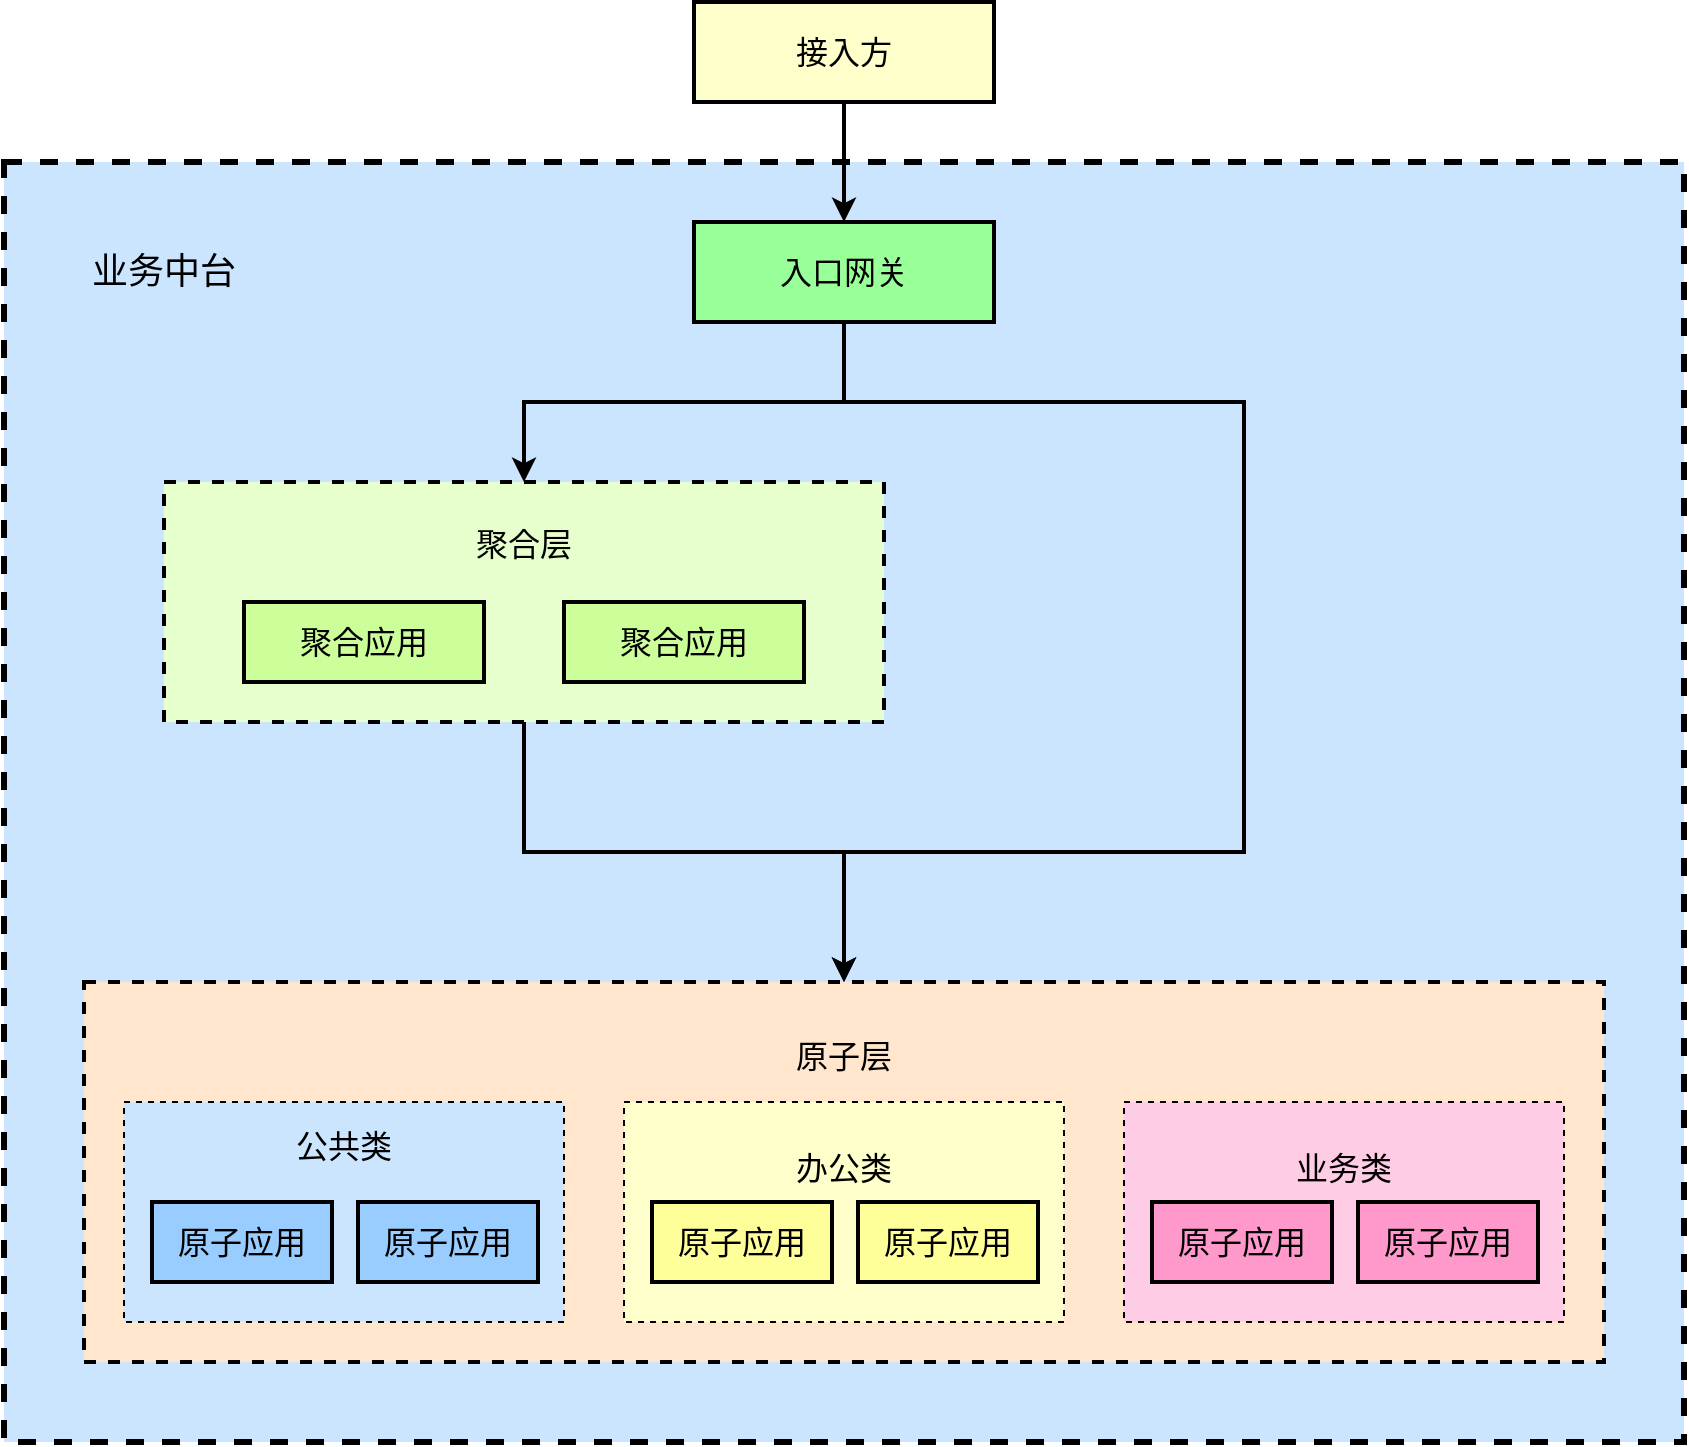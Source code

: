 <mxfile version="14.1.1" type="github">
  <diagram id="iiPcHqyzsuY4AHNTq1Xq" name="Page-1">
    <mxGraphModel dx="2843" dy="1085" grid="1" gridSize="10" guides="1" tooltips="1" connect="1" arrows="1" fold="1" page="1" pageScale="1" pageWidth="827" pageHeight="1169" math="0" shadow="0">
      <root>
        <mxCell id="0" />
        <mxCell id="1" parent="0" />
        <mxCell id="rfTbKDHsITXjUfhESdeL-1" value="" style="rounded=0;whiteSpace=wrap;html=1;fillColor=#CCE5FF;dashed=1;strokeWidth=3;" parent="1" vertex="1">
          <mxGeometry x="-40" y="200" width="840" height="640" as="geometry" />
        </mxCell>
        <mxCell id="rfTbKDHsITXjUfhESdeL-9" value="原子层&lt;br&gt;&lt;br&gt;&lt;br&gt;&lt;br&gt;&lt;br&gt;&lt;br&gt;&lt;br&gt;" style="rounded=0;whiteSpace=wrap;html=1;strokeWidth=2;gradientColor=none;fontSize=16;dashed=1;fillColor=#FFE6CC;" parent="1" vertex="1">
          <mxGeometry y="610" width="760" height="190" as="geometry" />
        </mxCell>
        <mxCell id="rfTbKDHsITXjUfhESdeL-6" style="edgeStyle=orthogonalEdgeStyle;rounded=0;orthogonalLoop=1;jettySize=auto;html=1;exitX=0.5;exitY=1;exitDx=0;exitDy=0;fontSize=16;strokeWidth=2;" parent="1" source="rfTbKDHsITXjUfhESdeL-2" target="rfTbKDHsITXjUfhESdeL-5" edge="1">
          <mxGeometry relative="1" as="geometry" />
        </mxCell>
        <mxCell id="rfTbKDHsITXjUfhESdeL-2" value="接入方" style="rounded=0;whiteSpace=wrap;html=1;strokeWidth=2;gradientColor=none;fontSize=16;fillColor=#FFFFCC;" parent="1" vertex="1">
          <mxGeometry x="305" y="120" width="150" height="50" as="geometry" />
        </mxCell>
        <mxCell id="U6g6P6BVi3KQueRZhiH1-3" style="edgeStyle=orthogonalEdgeStyle;rounded=0;orthogonalLoop=1;jettySize=auto;html=1;exitX=0.5;exitY=1;exitDx=0;exitDy=0;entryX=0.5;entryY=0;entryDx=0;entryDy=0;strokeWidth=2;" parent="1" source="rfTbKDHsITXjUfhESdeL-5" target="rfTbKDHsITXjUfhESdeL-7" edge="1">
          <mxGeometry relative="1" as="geometry" />
        </mxCell>
        <mxCell id="U6g6P6BVi3KQueRZhiH1-10" style="edgeStyle=orthogonalEdgeStyle;rounded=0;orthogonalLoop=1;jettySize=auto;html=1;strokeWidth=2;exitX=0.5;exitY=1;exitDx=0;exitDy=0;endArrow=classic;endFill=1;entryX=0.5;entryY=0;entryDx=0;entryDy=0;" parent="1" target="rfTbKDHsITXjUfhESdeL-9" edge="1">
          <mxGeometry relative="1" as="geometry">
            <mxPoint x="380" y="285" as="sourcePoint" />
            <mxPoint x="455" y="545" as="targetPoint" />
            <Array as="points">
              <mxPoint x="380" y="320" />
              <mxPoint x="580" y="320" />
              <mxPoint x="580" y="545" />
              <mxPoint x="380" y="545" />
            </Array>
          </mxGeometry>
        </mxCell>
        <mxCell id="rfTbKDHsITXjUfhESdeL-5" value="入口网关" style="rounded=0;whiteSpace=wrap;html=1;strokeWidth=2;gradientColor=none;fontSize=16;fillColor=#99FF99;" parent="1" vertex="1">
          <mxGeometry x="305" y="230" width="150" height="50" as="geometry" />
        </mxCell>
        <mxCell id="U6g6P6BVi3KQueRZhiH1-14" style="edgeStyle=orthogonalEdgeStyle;rounded=0;orthogonalLoop=1;jettySize=auto;html=1;exitX=0.5;exitY=1;exitDx=0;exitDy=0;entryX=0.5;entryY=0;entryDx=0;entryDy=0;endArrow=classic;endFill=1;strokeWidth=2;" parent="1" source="rfTbKDHsITXjUfhESdeL-7" target="rfTbKDHsITXjUfhESdeL-9" edge="1">
          <mxGeometry relative="1" as="geometry">
            <mxPoint x="305" y="545" as="targetPoint" />
          </mxGeometry>
        </mxCell>
        <mxCell id="rfTbKDHsITXjUfhESdeL-7" value="聚合层&lt;br&gt;&lt;br&gt;&lt;br&gt;&lt;br&gt;" style="rounded=0;whiteSpace=wrap;html=1;strokeWidth=2;gradientColor=none;fontSize=16;dashed=1;fillColor=#E6FFCC;" parent="1" vertex="1">
          <mxGeometry x="40" y="360" width="360" height="120" as="geometry" />
        </mxCell>
        <mxCell id="rfTbKDHsITXjUfhESdeL-13" value="聚合应用" style="rounded=0;whiteSpace=wrap;html=1;strokeWidth=2;fillColor=#CCFF99;gradientColor=none;fontSize=16;" parent="1" vertex="1">
          <mxGeometry x="80" y="420" width="120" height="40" as="geometry" />
        </mxCell>
        <mxCell id="rfTbKDHsITXjUfhESdeL-14" value="聚合应用" style="rounded=0;whiteSpace=wrap;html=1;strokeWidth=2;fillColor=#CCFF99;gradientColor=none;fontSize=16;" parent="1" vertex="1">
          <mxGeometry x="240" y="420" width="120" height="40" as="geometry" />
        </mxCell>
        <mxCell id="U6g6P6BVi3KQueRZhiH1-15" value="&lt;font style=&quot;font-size: 18px;&quot;&gt;业务中台&lt;/font&gt;" style="text;html=1;strokeColor=none;fillColor=none;align=center;verticalAlign=middle;whiteSpace=wrap;rounded=0;fontSize=18;" parent="1" vertex="1">
          <mxGeometry y="240" width="80" height="30" as="geometry" />
        </mxCell>
        <mxCell id="6_h-hl68dZf3_GZHzV2k-7" value="" style="group" parent="1" vertex="1" connectable="0">
          <mxGeometry x="20" y="670" width="220" height="110" as="geometry" />
        </mxCell>
        <mxCell id="6_h-hl68dZf3_GZHzV2k-1" value="&lt;font style=&quot;font-size: 16px&quot;&gt;公共类&lt;br&gt;&lt;/font&gt;&lt;br&gt;&lt;br&gt;&lt;br&gt;" style="rounded=0;whiteSpace=wrap;html=1;fontSize=18;fillColor=#CCE5FF;dashed=1;" parent="6_h-hl68dZf3_GZHzV2k-7" vertex="1">
          <mxGeometry width="220" height="110" as="geometry" />
        </mxCell>
        <mxCell id="rfTbKDHsITXjUfhESdeL-16" value="原子应用" style="rounded=0;whiteSpace=wrap;html=1;strokeWidth=2;fillColor=#99CCFF;gradientColor=none;fontSize=16;" parent="6_h-hl68dZf3_GZHzV2k-7" vertex="1">
          <mxGeometry x="14" y="50" width="90" height="40" as="geometry" />
        </mxCell>
        <mxCell id="rfTbKDHsITXjUfhESdeL-17" value="原子应用" style="rounded=0;whiteSpace=wrap;html=1;strokeWidth=2;fillColor=#99CCFF;gradientColor=none;fontSize=16;" parent="6_h-hl68dZf3_GZHzV2k-7" vertex="1">
          <mxGeometry x="117" y="50" width="90" height="40" as="geometry" />
        </mxCell>
        <mxCell id="6_h-hl68dZf3_GZHzV2k-8" value="" style="group;fillColor=#FFFFCC;" parent="1" vertex="1" connectable="0">
          <mxGeometry x="270" y="670" width="220" height="110" as="geometry" />
        </mxCell>
        <mxCell id="6_h-hl68dZf3_GZHzV2k-9" value="&lt;font style=&quot;font-size: 16px&quot;&gt;办公类&lt;br&gt;&lt;/font&gt;&lt;br&gt;&lt;br&gt;" style="rounded=0;whiteSpace=wrap;html=1;fontSize=18;fillColor=none;dashed=1;" parent="6_h-hl68dZf3_GZHzV2k-8" vertex="1">
          <mxGeometry width="220" height="110" as="geometry" />
        </mxCell>
        <mxCell id="6_h-hl68dZf3_GZHzV2k-10" value="原子应用" style="rounded=0;whiteSpace=wrap;html=1;strokeWidth=2;fillColor=#FFFF99;gradientColor=none;fontSize=16;" parent="6_h-hl68dZf3_GZHzV2k-8" vertex="1">
          <mxGeometry x="14" y="50" width="90" height="40" as="geometry" />
        </mxCell>
        <mxCell id="6_h-hl68dZf3_GZHzV2k-11" value="原子应用" style="rounded=0;whiteSpace=wrap;html=1;strokeWidth=2;fillColor=#FFFF99;gradientColor=none;fontSize=16;" parent="6_h-hl68dZf3_GZHzV2k-8" vertex="1">
          <mxGeometry x="117" y="50" width="90" height="40" as="geometry" />
        </mxCell>
        <mxCell id="6_h-hl68dZf3_GZHzV2k-12" value="" style="group;fillColor=#FFCCE6;" parent="1" vertex="1" connectable="0">
          <mxGeometry x="520" y="670" width="220" height="110" as="geometry" />
        </mxCell>
        <mxCell id="6_h-hl68dZf3_GZHzV2k-13" value="&lt;font style=&quot;font-size: 16px&quot;&gt;业务类&lt;br&gt;&lt;/font&gt;&lt;br&gt;&lt;br&gt;" style="rounded=0;whiteSpace=wrap;html=1;fontSize=18;fillColor=none;dashed=1;" parent="6_h-hl68dZf3_GZHzV2k-12" vertex="1">
          <mxGeometry width="220" height="110" as="geometry" />
        </mxCell>
        <mxCell id="6_h-hl68dZf3_GZHzV2k-14" value="原子应用" style="rounded=0;whiteSpace=wrap;html=1;strokeWidth=2;fillColor=#FF99CC;gradientColor=none;fontSize=16;" parent="6_h-hl68dZf3_GZHzV2k-12" vertex="1">
          <mxGeometry x="14" y="50" width="90" height="40" as="geometry" />
        </mxCell>
        <mxCell id="6_h-hl68dZf3_GZHzV2k-15" value="原子应用" style="rounded=0;whiteSpace=wrap;html=1;strokeWidth=2;fillColor=#FF99CC;gradientColor=none;fontSize=16;" parent="6_h-hl68dZf3_GZHzV2k-12" vertex="1">
          <mxGeometry x="117" y="50" width="90" height="40" as="geometry" />
        </mxCell>
      </root>
    </mxGraphModel>
  </diagram>
</mxfile>
